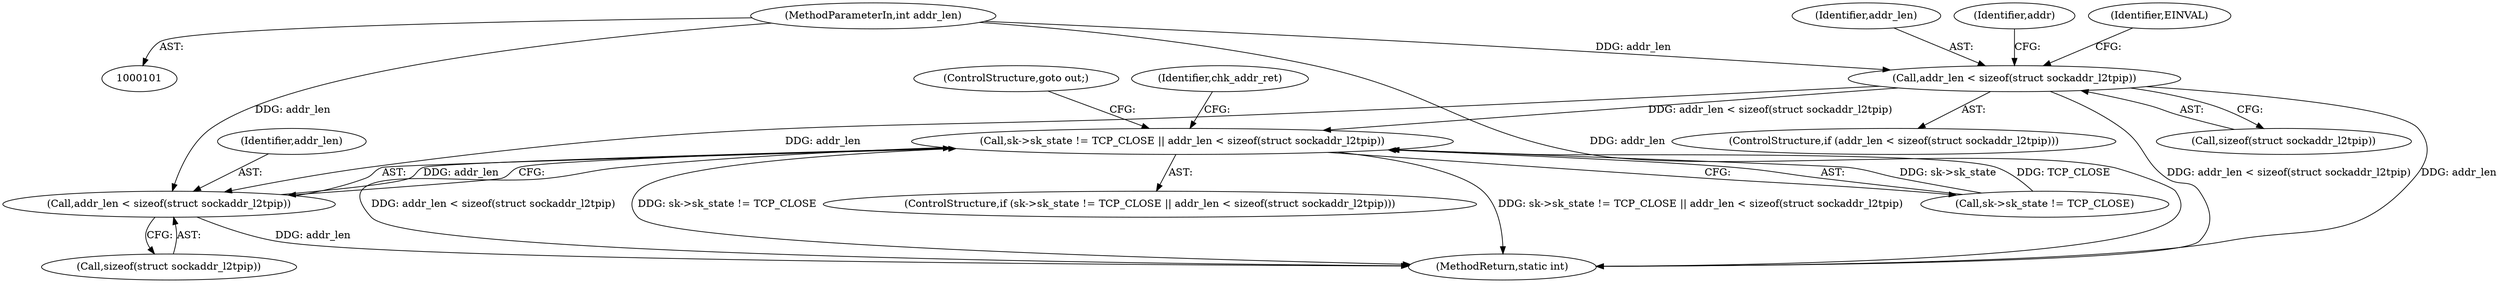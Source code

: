 digraph "0_linux_32c231164b762dddefa13af5a0101032c70b50ef@API" {
"1000125" [label="(Call,addr_len < sizeof(struct sockaddr_l2tpip))"];
"1000104" [label="(MethodParameterIn,int addr_len)"];
"1000175" [label="(Call,sk->sk_state != TCP_CLOSE || addr_len < sizeof(struct sockaddr_l2tpip))"];
"1000181" [label="(Call,addr_len < sizeof(struct sockaddr_l2tpip))"];
"1000127" [label="(Call,sizeof(struct sockaddr_l2tpip))"];
"1000124" [label="(ControlStructure,if (addr_len < sizeof(struct sockaddr_l2tpip)))"];
"1000185" [label="(ControlStructure,goto out;)"];
"1000131" [label="(Identifier,EINVAL)"];
"1000289" [label="(MethodReturn,static int)"];
"1000175" [label="(Call,sk->sk_state != TCP_CLOSE || addr_len < sizeof(struct sockaddr_l2tpip))"];
"1000176" [label="(Call,sk->sk_state != TCP_CLOSE)"];
"1000126" [label="(Identifier,addr_len)"];
"1000104" [label="(MethodParameterIn,int addr_len)"];
"1000182" [label="(Identifier,addr_len)"];
"1000135" [label="(Identifier,addr)"];
"1000187" [label="(Identifier,chk_addr_ret)"];
"1000125" [label="(Call,addr_len < sizeof(struct sockaddr_l2tpip))"];
"1000183" [label="(Call,sizeof(struct sockaddr_l2tpip))"];
"1000181" [label="(Call,addr_len < sizeof(struct sockaddr_l2tpip))"];
"1000174" [label="(ControlStructure,if (sk->sk_state != TCP_CLOSE || addr_len < sizeof(struct sockaddr_l2tpip)))"];
"1000125" -> "1000124"  [label="AST: "];
"1000125" -> "1000127"  [label="CFG: "];
"1000126" -> "1000125"  [label="AST: "];
"1000127" -> "1000125"  [label="AST: "];
"1000131" -> "1000125"  [label="CFG: "];
"1000135" -> "1000125"  [label="CFG: "];
"1000125" -> "1000289"  [label="DDG: addr_len"];
"1000125" -> "1000289"  [label="DDG: addr_len < sizeof(struct sockaddr_l2tpip)"];
"1000104" -> "1000125"  [label="DDG: addr_len"];
"1000125" -> "1000175"  [label="DDG: addr_len < sizeof(struct sockaddr_l2tpip)"];
"1000125" -> "1000181"  [label="DDG: addr_len"];
"1000104" -> "1000101"  [label="AST: "];
"1000104" -> "1000289"  [label="DDG: addr_len"];
"1000104" -> "1000181"  [label="DDG: addr_len"];
"1000175" -> "1000174"  [label="AST: "];
"1000175" -> "1000176"  [label="CFG: "];
"1000175" -> "1000181"  [label="CFG: "];
"1000176" -> "1000175"  [label="AST: "];
"1000181" -> "1000175"  [label="AST: "];
"1000185" -> "1000175"  [label="CFG: "];
"1000187" -> "1000175"  [label="CFG: "];
"1000175" -> "1000289"  [label="DDG: addr_len < sizeof(struct sockaddr_l2tpip)"];
"1000175" -> "1000289"  [label="DDG: sk->sk_state != TCP_CLOSE"];
"1000175" -> "1000289"  [label="DDG: sk->sk_state != TCP_CLOSE || addr_len < sizeof(struct sockaddr_l2tpip)"];
"1000176" -> "1000175"  [label="DDG: sk->sk_state"];
"1000176" -> "1000175"  [label="DDG: TCP_CLOSE"];
"1000181" -> "1000175"  [label="DDG: addr_len"];
"1000181" -> "1000183"  [label="CFG: "];
"1000182" -> "1000181"  [label="AST: "];
"1000183" -> "1000181"  [label="AST: "];
"1000181" -> "1000289"  [label="DDG: addr_len"];
}

